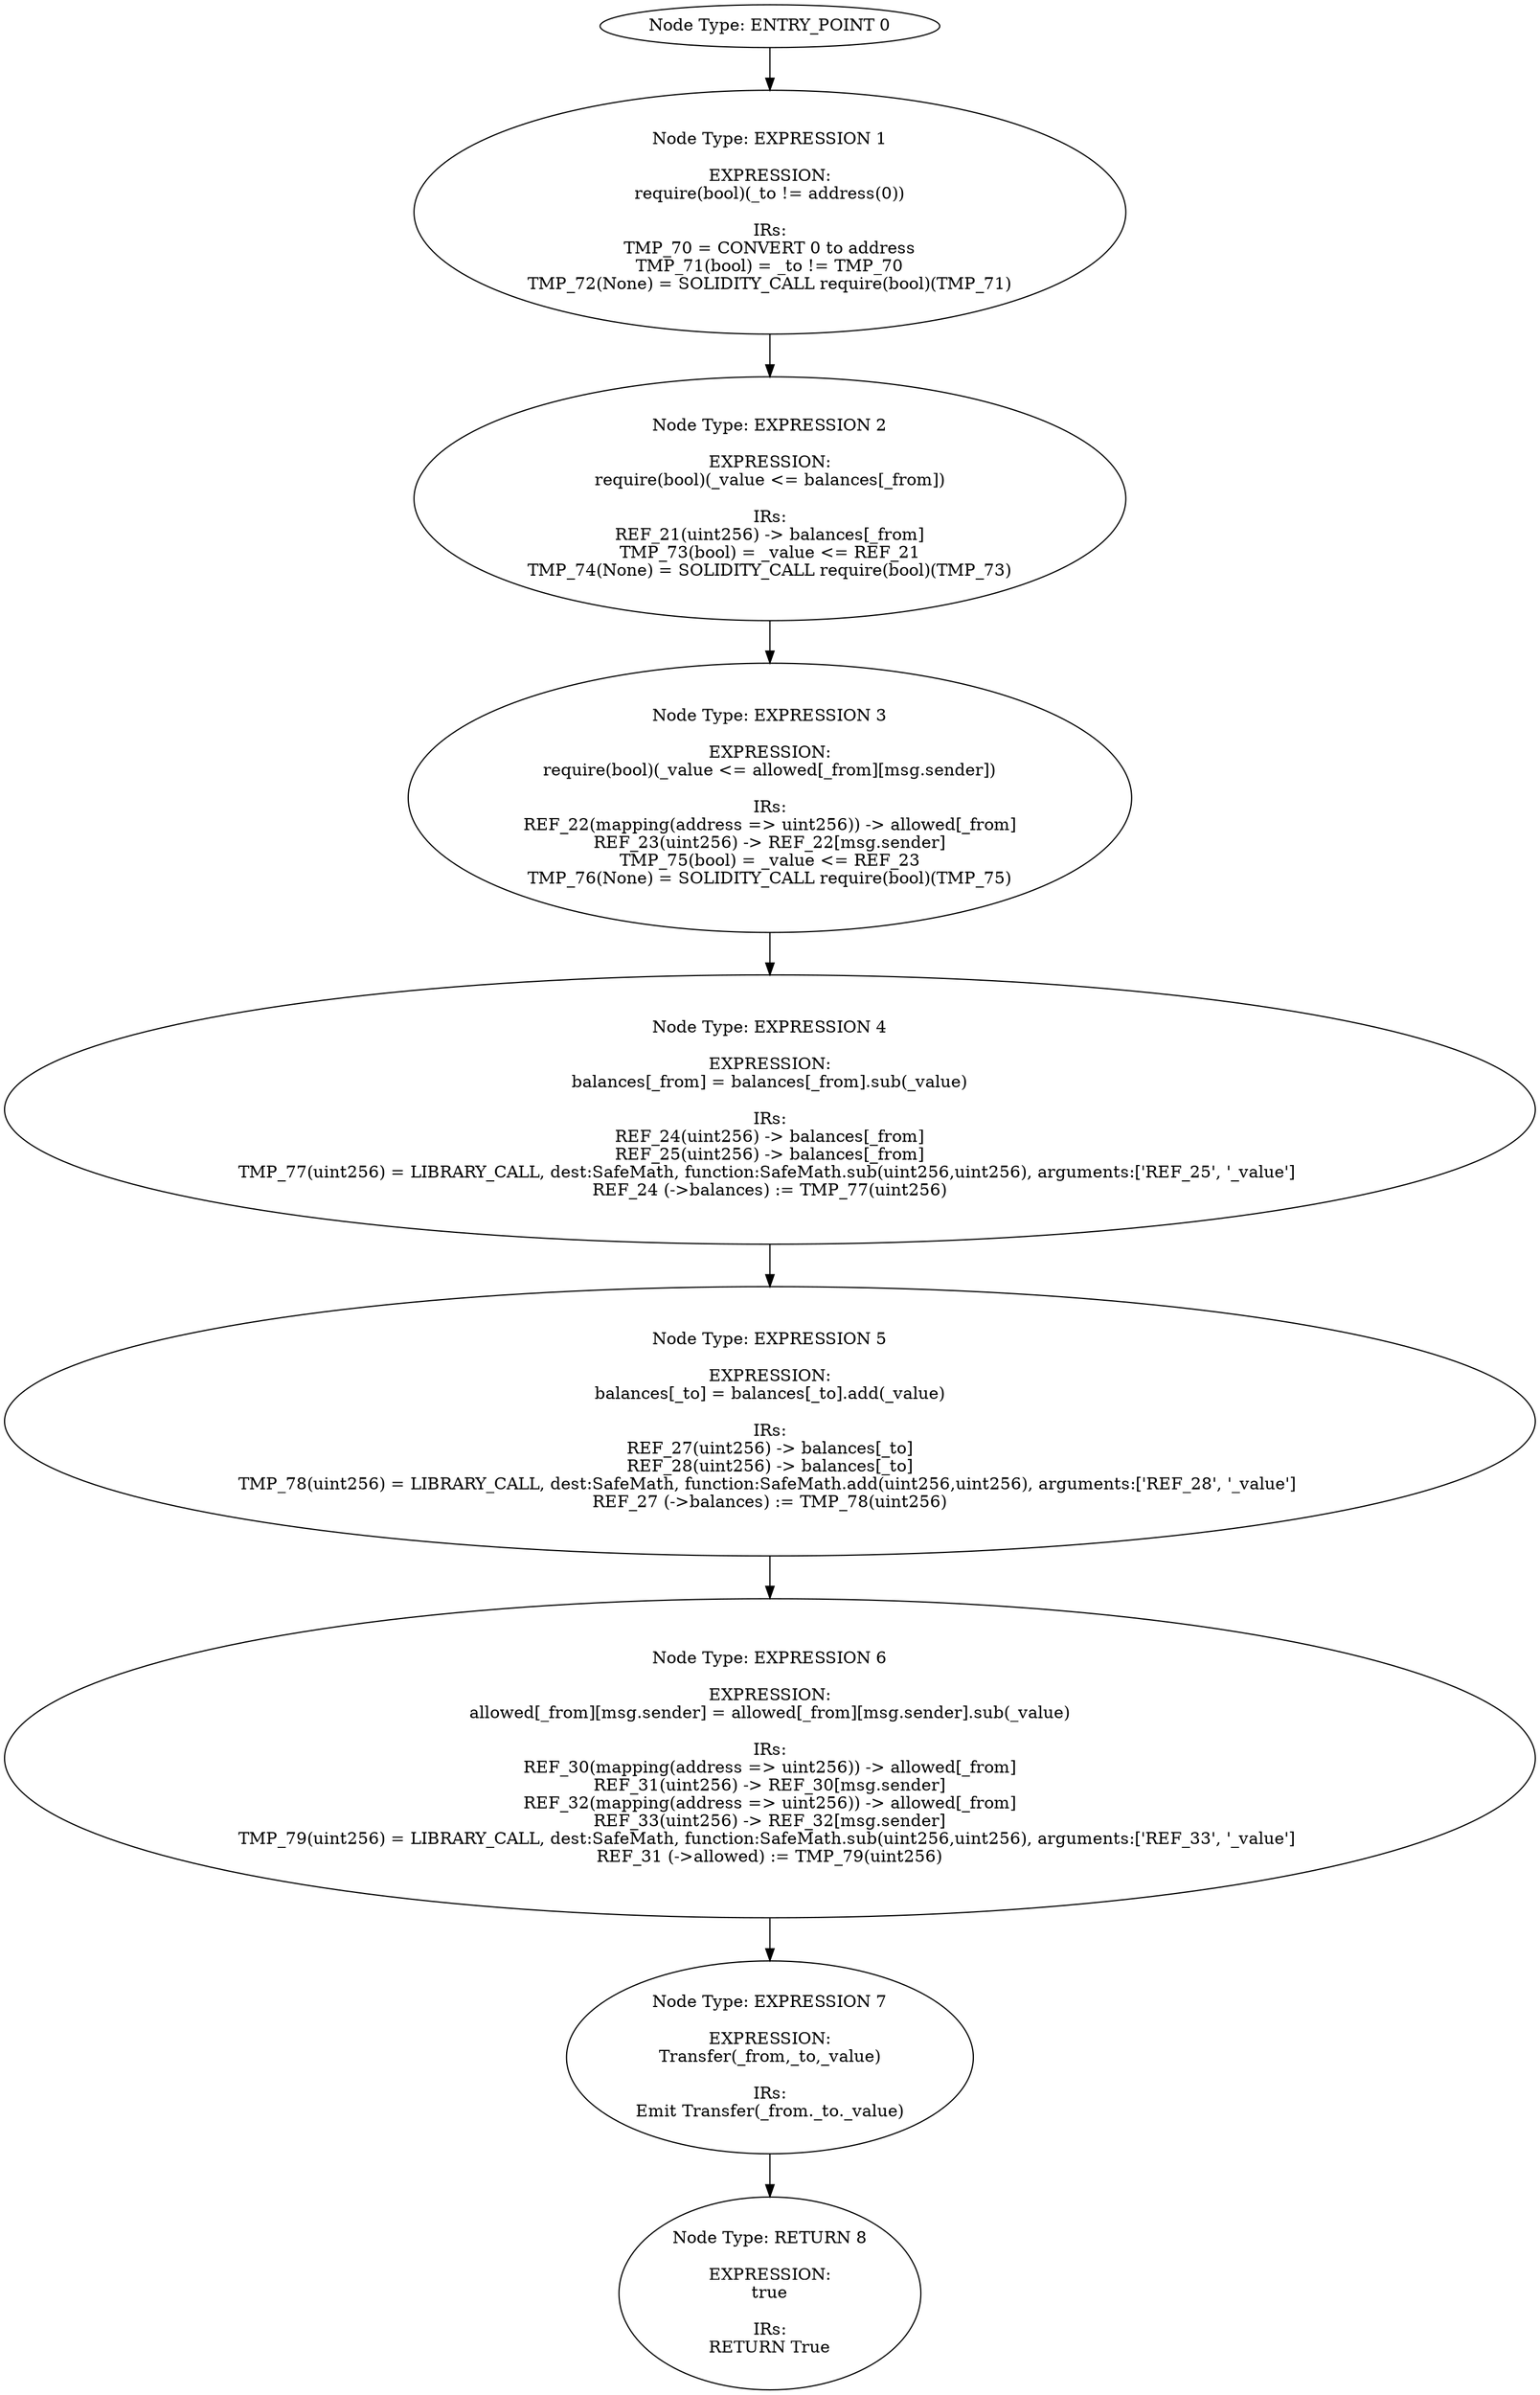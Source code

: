 digraph{
0[label="Node Type: ENTRY_POINT 0
"];
0->1;
1[label="Node Type: EXPRESSION 1

EXPRESSION:
require(bool)(_to != address(0))

IRs:
TMP_70 = CONVERT 0 to address
TMP_71(bool) = _to != TMP_70
TMP_72(None) = SOLIDITY_CALL require(bool)(TMP_71)"];
1->2;
2[label="Node Type: EXPRESSION 2

EXPRESSION:
require(bool)(_value <= balances[_from])

IRs:
REF_21(uint256) -> balances[_from]
TMP_73(bool) = _value <= REF_21
TMP_74(None) = SOLIDITY_CALL require(bool)(TMP_73)"];
2->3;
3[label="Node Type: EXPRESSION 3

EXPRESSION:
require(bool)(_value <= allowed[_from][msg.sender])

IRs:
REF_22(mapping(address => uint256)) -> allowed[_from]
REF_23(uint256) -> REF_22[msg.sender]
TMP_75(bool) = _value <= REF_23
TMP_76(None) = SOLIDITY_CALL require(bool)(TMP_75)"];
3->4;
4[label="Node Type: EXPRESSION 4

EXPRESSION:
balances[_from] = balances[_from].sub(_value)

IRs:
REF_24(uint256) -> balances[_from]
REF_25(uint256) -> balances[_from]
TMP_77(uint256) = LIBRARY_CALL, dest:SafeMath, function:SafeMath.sub(uint256,uint256), arguments:['REF_25', '_value'] 
REF_24 (->balances) := TMP_77(uint256)"];
4->5;
5[label="Node Type: EXPRESSION 5

EXPRESSION:
balances[_to] = balances[_to].add(_value)

IRs:
REF_27(uint256) -> balances[_to]
REF_28(uint256) -> balances[_to]
TMP_78(uint256) = LIBRARY_CALL, dest:SafeMath, function:SafeMath.add(uint256,uint256), arguments:['REF_28', '_value'] 
REF_27 (->balances) := TMP_78(uint256)"];
5->6;
6[label="Node Type: EXPRESSION 6

EXPRESSION:
allowed[_from][msg.sender] = allowed[_from][msg.sender].sub(_value)

IRs:
REF_30(mapping(address => uint256)) -> allowed[_from]
REF_31(uint256) -> REF_30[msg.sender]
REF_32(mapping(address => uint256)) -> allowed[_from]
REF_33(uint256) -> REF_32[msg.sender]
TMP_79(uint256) = LIBRARY_CALL, dest:SafeMath, function:SafeMath.sub(uint256,uint256), arguments:['REF_33', '_value'] 
REF_31 (->allowed) := TMP_79(uint256)"];
6->7;
7[label="Node Type: EXPRESSION 7

EXPRESSION:
Transfer(_from,_to,_value)

IRs:
Emit Transfer(_from._to._value)"];
7->8;
8[label="Node Type: RETURN 8

EXPRESSION:
true

IRs:
RETURN True"];
}
